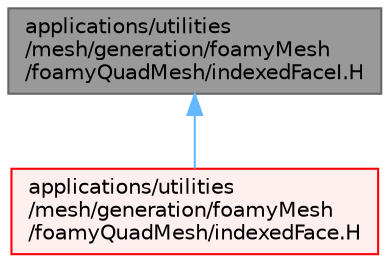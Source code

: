 digraph "applications/utilities/mesh/generation/foamyMesh/foamyQuadMesh/indexedFaceI.H"
{
 // LATEX_PDF_SIZE
  bgcolor="transparent";
  edge [fontname=Helvetica,fontsize=10,labelfontname=Helvetica,labelfontsize=10];
  node [fontname=Helvetica,fontsize=10,shape=box,height=0.2,width=0.4];
  Node1 [id="Node000001",label="applications/utilities\l/mesh/generation/foamyMesh\l/foamyQuadMesh/indexedFaceI.H",height=0.2,width=0.4,color="gray40", fillcolor="grey60", style="filled", fontcolor="black",tooltip=" "];
  Node1 -> Node2 [id="edge1_Node000001_Node000002",dir="back",color="steelblue1",style="solid",tooltip=" "];
  Node2 [id="Node000002",label="applications/utilities\l/mesh/generation/foamyMesh\l/foamyQuadMesh/indexedFace.H",height=0.2,width=0.4,color="red", fillcolor="#FFF0F0", style="filled",URL="$indexedFace_8H.html",tooltip=" "];
}

